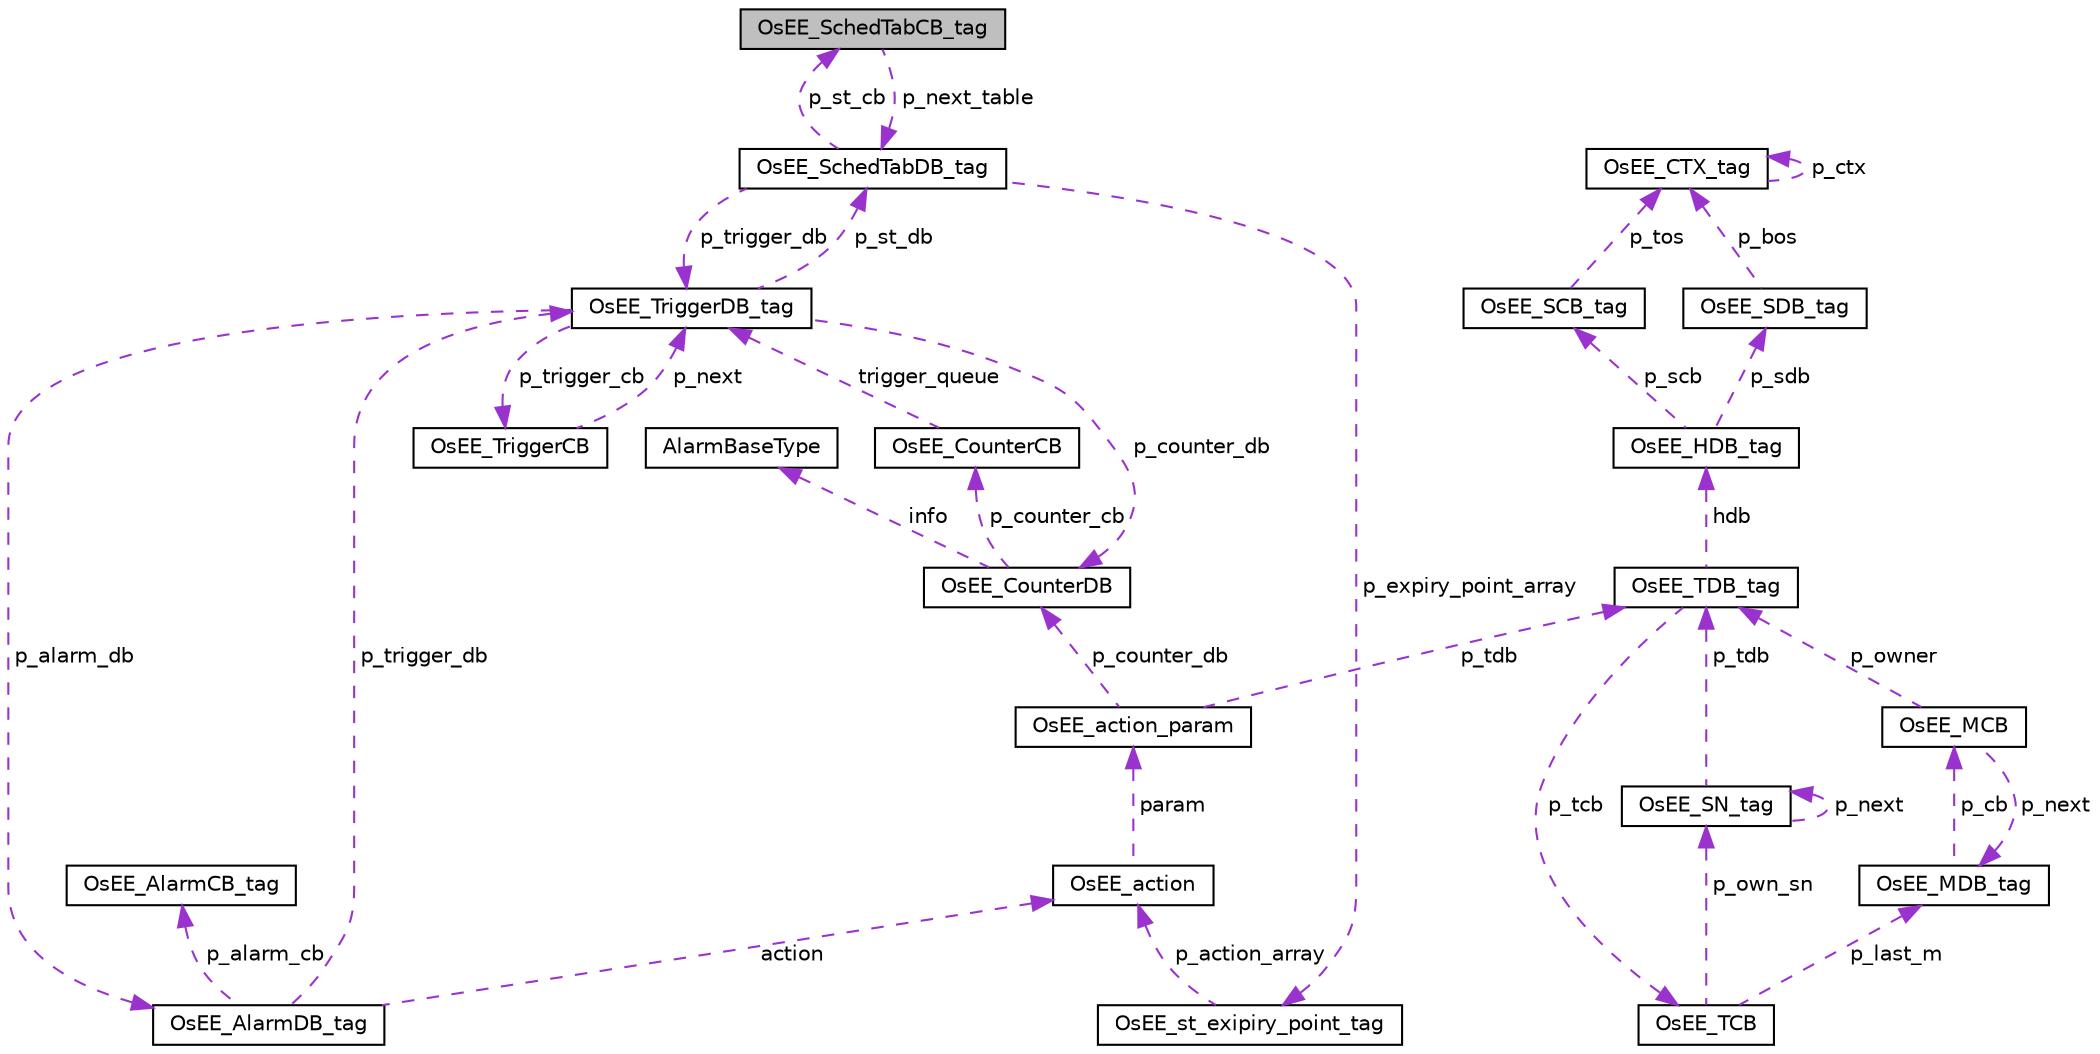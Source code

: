 digraph "OsEE_SchedTabCB_tag"
{
 // LATEX_PDF_SIZE
  edge [fontname="Helvetica",fontsize="10",labelfontname="Helvetica",labelfontsize="10"];
  node [fontname="Helvetica",fontsize="10",shape=record];
  Node1 [label="OsEE_SchedTabCB_tag",height=0.2,width=0.4,color="black", fillcolor="grey75", style="filled", fontcolor="black",tooltip="Data structure to store RAM informations needed by schedule tables."];
  Node2 -> Node1 [dir="back",color="darkorchid3",fontsize="10",style="dashed",label=" p_next_table" ,fontname="Helvetica"];
  Node2 [label="OsEE_SchedTabDB_tag",height=0.2,width=0.4,color="black", fillcolor="white", style="filled",URL="$structOsEE__SchedTabDB__tag.html",tooltip="This is the data structure used to describe the constant part of a schedule table."];
  Node3 -> Node2 [dir="back",color="darkorchid3",fontsize="10",style="dashed",label=" p_trigger_db" ,fontname="Helvetica"];
  Node3 [label="OsEE_TriggerDB_tag",height=0.2,width=0.4,color="black", fillcolor="white", style="filled",URL="$structOsEE__TriggerDB__tag.html",tooltip="Trigger Descriptor Block is the elemnt containing the information of Alarms and Schedule Tables."];
  Node4 -> Node3 [dir="back",color="darkorchid3",fontsize="10",style="dashed",label=" p_trigger_cb" ,fontname="Helvetica"];
  Node4 [label="OsEE_TriggerCB",height=0.2,width=0.4,color="black", fillcolor="white", style="filled",URL="$structOsEE__TriggerCB.html",tooltip="The Trigger Countrol Block is the element in the trigger queue that records when the next trigger is ..."];
  Node3 -> Node4 [dir="back",color="darkorchid3",fontsize="10",style="dashed",label=" p_next" ,fontname="Helvetica"];
  Node2 -> Node3 [dir="back",color="darkorchid3",fontsize="10",style="dashed",label=" p_st_db" ,fontname="Helvetica"];
  Node5 -> Node3 [dir="back",color="darkorchid3",fontsize="10",style="dashed",label=" p_alarm_db" ,fontname="Helvetica"];
  Node5 [label="OsEE_AlarmDB_tag",height=0.2,width=0.4,color="black", fillcolor="white", style="filled",URL="$structOsEE__AlarmDB__tag.html",tooltip="Alarm descriptor block."];
  Node3 -> Node5 [dir="back",color="darkorchid3",fontsize="10",style="dashed",label=" p_trigger_db" ,fontname="Helvetica"];
  Node6 -> Node5 [dir="back",color="darkorchid3",fontsize="10",style="dashed",label=" action" ,fontname="Helvetica"];
  Node6 [label="OsEE_action",height=0.2,width=0.4,color="black", fillcolor="white", style="filled",URL="$structOsEE__action.html",tooltip="Notification data structure for Alarms and Schedule Tables."];
  Node7 -> Node6 [dir="back",color="darkorchid3",fontsize="10",style="dashed",label=" param" ,fontname="Helvetica"];
  Node7 [label="OsEE_action_param",height=0.2,width=0.4,color="black", fillcolor="white", style="filled",URL="$structOsEE__action__param.html",tooltip="Parameters of an Alarm/Schedule Table expiration (function callback, task, event mask,..."];
  Node8 -> Node7 [dir="back",color="darkorchid3",fontsize="10",style="dashed",label=" p_tdb" ,fontname="Helvetica"];
  Node8 [label="OsEE_TDB_tag",height=0.2,width=0.4,color="black", fillcolor="white", style="filled",URL="$structOsEE__TDB__tag.html",tooltip="The Task Descriptor Block."];
  Node9 -> Node8 [dir="back",color="darkorchid3",fontsize="10",style="dashed",label=" p_tcb" ,fontname="Helvetica"];
  Node9 [label="OsEE_TCB",height=0.2,width=0.4,color="black", fillcolor="white", style="filled",URL="$structOsEE__TCB.html",tooltip="The Task Control Block."];
  Node10 -> Node9 [dir="back",color="darkorchid3",fontsize="10",style="dashed",label=" p_own_sn" ,fontname="Helvetica"];
  Node10 [label="OsEE_SN_tag",height=0.2,width=0.4,color="black", fillcolor="white", style="filled",URL="$structOsEE__SN__tag.html",tooltip="Scheduler node data structure."];
  Node10 -> Node10 [dir="back",color="darkorchid3",fontsize="10",style="dashed",label=" p_next" ,fontname="Helvetica"];
  Node8 -> Node10 [dir="back",color="darkorchid3",fontsize="10",style="dashed",label=" p_tdb" ,fontname="Helvetica"];
  Node11 -> Node9 [dir="back",color="darkorchid3",fontsize="10",style="dashed",label=" p_last_m" ,fontname="Helvetica"];
  Node11 [label="OsEE_MDB_tag",height=0.2,width=0.4,color="black", fillcolor="white", style="filled",URL="$structOsEE__MDB__tag.html",tooltip="Mutual exclusion descriptor block."];
  Node12 -> Node11 [dir="back",color="darkorchid3",fontsize="10",style="dashed",label=" p_cb" ,fontname="Helvetica"];
  Node12 [label="OsEE_MCB",height=0.2,width=0.4,color="black", fillcolor="white", style="filled",URL="$structOsEE__MCB.html",tooltip="Mutual exclusion control block."];
  Node8 -> Node12 [dir="back",color="darkorchid3",fontsize="10",style="dashed",label=" p_owner" ,fontname="Helvetica"];
  Node11 -> Node12 [dir="back",color="darkorchid3",fontsize="10",style="dashed",label=" p_next" ,fontname="Helvetica"];
  Node13 -> Node8 [dir="back",color="darkorchid3",fontsize="10",style="dashed",label=" hdb" ,fontname="Helvetica"];
  Node13 [label="OsEE_HDB_tag",height=0.2,width=0.4,color="black", fillcolor="white", style="filled",URL="$structOsEE__HDB__tag.html",tooltip=" "];
  Node14 -> Node13 [dir="back",color="darkorchid3",fontsize="10",style="dashed",label=" p_scb" ,fontname="Helvetica"];
  Node14 [label="OsEE_SCB_tag",height=0.2,width=0.4,color="black", fillcolor="white", style="filled",URL="$structOsEE__SCB__tag.html",tooltip=" "];
  Node15 -> Node14 [dir="back",color="darkorchid3",fontsize="10",style="dashed",label=" p_tos" ,fontname="Helvetica"];
  Node15 [label="OsEE_CTX_tag",height=0.2,width=0.4,color="black", fillcolor="white", style="filled",URL="$structOsEE__CTX__tag.html",tooltip=" "];
  Node15 -> Node15 [dir="back",color="darkorchid3",fontsize="10",style="dashed",label=" p_ctx" ,fontname="Helvetica"];
  Node16 -> Node13 [dir="back",color="darkorchid3",fontsize="10",style="dashed",label=" p_sdb" ,fontname="Helvetica"];
  Node16 [label="OsEE_SDB_tag",height=0.2,width=0.4,color="black", fillcolor="white", style="filled",URL="$structOsEE__SDB__tag.html",tooltip=" "];
  Node15 -> Node16 [dir="back",color="darkorchid3",fontsize="10",style="dashed",label=" p_bos" ,fontname="Helvetica"];
  Node17 -> Node7 [dir="back",color="darkorchid3",fontsize="10",style="dashed",label=" p_counter_db" ,fontname="Helvetica"];
  Node17 [label="OsEE_CounterDB",height=0.2,width=0.4,color="black", fillcolor="white", style="filled",URL="$structOsEE__CounterDB.html",tooltip="Counter descriptor block."];
  Node18 -> Node17 [dir="back",color="darkorchid3",fontsize="10",style="dashed",label=" info" ,fontname="Helvetica"];
  Node18 [label="AlarmBaseType",height=0.2,width=0.4,color="black", fillcolor="white", style="filled",URL="$structAlarmBaseType.html",tooltip="The AlarmBaseType stores information about a counter."];
  Node19 -> Node17 [dir="back",color="darkorchid3",fontsize="10",style="dashed",label=" p_counter_cb" ,fontname="Helvetica"];
  Node19 [label="OsEE_CounterCB",height=0.2,width=0.4,color="black", fillcolor="white", style="filled",URL="$structOsEE__CounterCB.html",tooltip="Counter Control Block."];
  Node3 -> Node19 [dir="back",color="darkorchid3",fontsize="10",style="dashed",label=" trigger_queue" ,fontname="Helvetica"];
  Node20 -> Node5 [dir="back",color="darkorchid3",fontsize="10",style="dashed",label=" p_alarm_cb" ,fontname="Helvetica"];
  Node20 [label="OsEE_AlarmCB_tag",height=0.2,width=0.4,color="black", fillcolor="white", style="filled",URL="$structOsEE__AlarmCB__tag.html",tooltip="Alarm Control Block."];
  Node17 -> Node3 [dir="back",color="darkorchid3",fontsize="10",style="dashed",label=" p_counter_db" ,fontname="Helvetica"];
  Node1 -> Node2 [dir="back",color="darkorchid3",fontsize="10",style="dashed",label=" p_st_cb" ,fontname="Helvetica"];
  Node21 -> Node2 [dir="back",color="darkorchid3",fontsize="10",style="dashed",label=" p_expiry_point_array" ,fontname="Helvetica"];
  Node21 [label="OsEE_st_exipiry_point_tag",height=0.2,width=0.4,color="black", fillcolor="white", style="filled",URL="$structOsEE__st__exipiry__point__tag.html",tooltip="Structures that hold the information related to an expiry point."];
  Node6 -> Node21 [dir="back",color="darkorchid3",fontsize="10",style="dashed",label=" p_action_array" ,fontname="Helvetica"];
}
